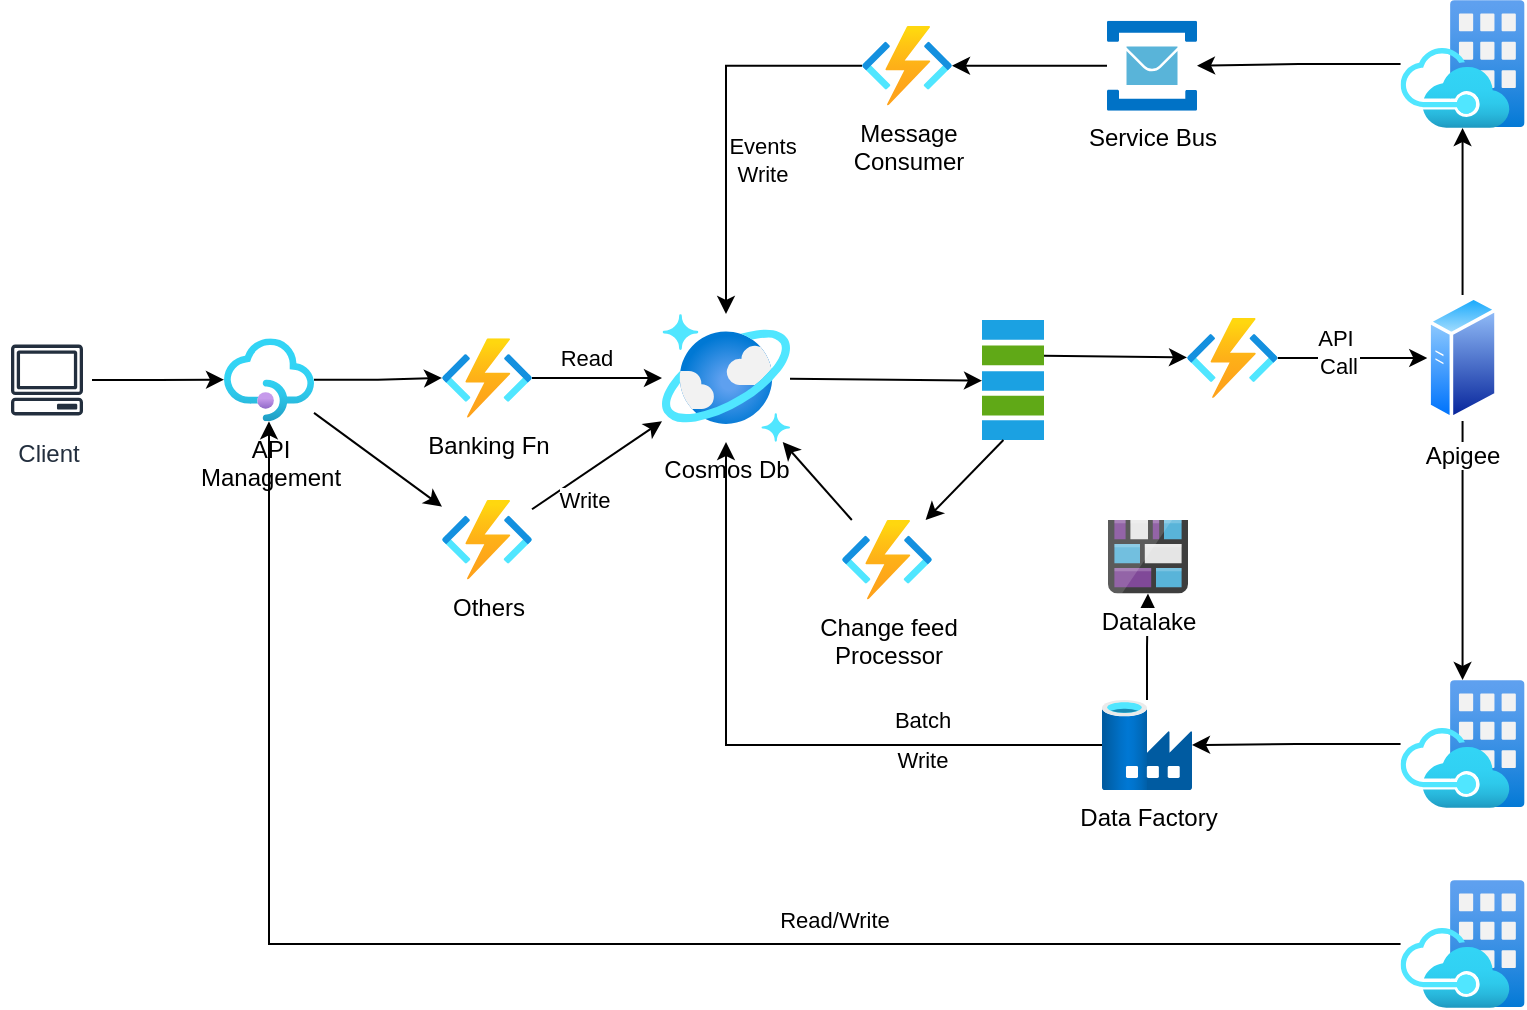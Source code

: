 <mxfile version="14.4.3"><diagram id="gjvZ4gOpl2NELNdTMGmE" name="Page-1"><mxGraphModel dx="1424" dy="718" grid="1" gridSize="10" guides="1" tooltips="1" connect="1" arrows="1" fold="1" page="1" pageScale="1" pageWidth="827" pageHeight="1169" math="0" shadow="0"><root><mxCell id="0"/><mxCell id="1" parent="0"/><mxCell id="oMFMiWhIfmU4jBjoLOnd-13" style="edgeStyle=orthogonalEdgeStyle;rounded=0;orthogonalLoop=1;jettySize=auto;html=1;" edge="1" parent="1" source="oMFMiWhIfmU4jBjoLOnd-1" target="oMFMiWhIfmU4jBjoLOnd-2"><mxGeometry relative="1" as="geometry"/></mxCell><mxCell id="oMFMiWhIfmU4jBjoLOnd-58" style="rounded=0;orthogonalLoop=1;jettySize=auto;html=1;" edge="1" parent="1" source="oMFMiWhIfmU4jBjoLOnd-1" target="oMFMiWhIfmU4jBjoLOnd-55"><mxGeometry relative="1" as="geometry"/></mxCell><mxCell id="oMFMiWhIfmU4jBjoLOnd-1" value="API&lt;br&gt;Management" style="aspect=fixed;html=1;points=[];align=center;image;fontSize=12;image=img/lib/azure2/integration/API_Management_Services.svg;" vertex="1" parent="1"><mxGeometry x="131" y="199.14" width="45" height="41.54" as="geometry"/></mxCell><mxCell id="oMFMiWhIfmU4jBjoLOnd-14" style="edgeStyle=orthogonalEdgeStyle;rounded=0;orthogonalLoop=1;jettySize=auto;html=1;" edge="1" parent="1" source="oMFMiWhIfmU4jBjoLOnd-2" target="oMFMiWhIfmU4jBjoLOnd-3"><mxGeometry relative="1" as="geometry"/></mxCell><mxCell id="oMFMiWhIfmU4jBjoLOnd-50" value="Read" style="edgeLabel;html=1;align=center;verticalAlign=middle;resizable=0;points=[];" vertex="1" connectable="0" parent="oMFMiWhIfmU4jBjoLOnd-14"><mxGeometry x="-0.169" y="2" relative="1" as="geometry"><mxPoint y="-8" as="offset"/></mxGeometry></mxCell><mxCell id="oMFMiWhIfmU4jBjoLOnd-2" value="Banking Fn" style="aspect=fixed;html=1;points=[];align=center;image;fontSize=12;image=img/lib/azure2/compute/Function_Apps.svg;" vertex="1" parent="1"><mxGeometry x="240" y="199.14" width="45" height="39.71" as="geometry"/></mxCell><mxCell id="oMFMiWhIfmU4jBjoLOnd-48" style="edgeStyle=none;rounded=0;orthogonalLoop=1;jettySize=auto;html=1;" edge="1" parent="1" source="oMFMiWhIfmU4jBjoLOnd-3" target="oMFMiWhIfmU4jBjoLOnd-28"><mxGeometry relative="1" as="geometry"/></mxCell><mxCell id="oMFMiWhIfmU4jBjoLOnd-3" value="Cosmos Db" style="aspect=fixed;html=1;points=[];align=center;image;fontSize=12;image=img/lib/azure2/databases/Azure_Cosmos_DB.svg;" vertex="1" parent="1"><mxGeometry x="350" y="187" width="64" height="64" as="geometry"/></mxCell><mxCell id="oMFMiWhIfmU4jBjoLOnd-9" style="edgeStyle=orthogonalEdgeStyle;rounded=0;orthogonalLoop=1;jettySize=auto;html=1;" edge="1" parent="1" source="oMFMiWhIfmU4jBjoLOnd-4" target="oMFMiWhIfmU4jBjoLOnd-3"><mxGeometry relative="1" as="geometry"/></mxCell><mxCell id="oMFMiWhIfmU4jBjoLOnd-44" value="Batch" style="edgeLabel;html=1;align=center;verticalAlign=middle;resizable=0;points=[];" vertex="1" connectable="0" parent="oMFMiWhIfmU4jBjoLOnd-9"><mxGeometry x="-0.471" y="1" relative="1" as="geometry"><mxPoint y="-13.5" as="offset"/></mxGeometry></mxCell><mxCell id="oMFMiWhIfmU4jBjoLOnd-51" value="Write" style="edgeLabel;html=1;align=center;verticalAlign=middle;resizable=0;points=[];" vertex="1" connectable="0" parent="oMFMiWhIfmU4jBjoLOnd-9"><mxGeometry x="-0.164" y="-1" relative="1" as="geometry"><mxPoint x="52" y="8.5" as="offset"/></mxGeometry></mxCell><mxCell id="oMFMiWhIfmU4jBjoLOnd-22" style="edgeStyle=orthogonalEdgeStyle;rounded=0;orthogonalLoop=1;jettySize=auto;html=1;" edge="1" parent="1" source="oMFMiWhIfmU4jBjoLOnd-4" target="oMFMiWhIfmU4jBjoLOnd-21"><mxGeometry relative="1" as="geometry"/></mxCell><mxCell id="oMFMiWhIfmU4jBjoLOnd-4" value="Data Factory" style="aspect=fixed;html=1;points=[];align=center;image;fontSize=12;image=img/lib/azure2/databases/Data_Factory.svg;" vertex="1" parent="1"><mxGeometry x="570" y="380" width="45" height="45" as="geometry"/></mxCell><mxCell id="oMFMiWhIfmU4jBjoLOnd-16" style="edgeStyle=orthogonalEdgeStyle;rounded=0;orthogonalLoop=1;jettySize=auto;html=1;" edge="1" parent="1" source="oMFMiWhIfmU4jBjoLOnd-5" target="oMFMiWhIfmU4jBjoLOnd-10"><mxGeometry relative="1" as="geometry"/></mxCell><mxCell id="oMFMiWhIfmU4jBjoLOnd-5" value="Service Bus" style="aspect=fixed;html=1;points=[];align=center;image;fontSize=12;image=img/lib/mscae/Service_Bus.svg;" vertex="1" parent="1"><mxGeometry x="572.5" y="40.36" width="45" height="45" as="geometry"/></mxCell><mxCell id="oMFMiWhIfmU4jBjoLOnd-18" style="edgeStyle=orthogonalEdgeStyle;rounded=0;orthogonalLoop=1;jettySize=auto;html=1;" edge="1" parent="1" source="oMFMiWhIfmU4jBjoLOnd-6" target="oMFMiWhIfmU4jBjoLOnd-4"><mxGeometry relative="1" as="geometry"/></mxCell><mxCell id="oMFMiWhIfmU4jBjoLOnd-6" value="" style="aspect=fixed;html=1;points=[];align=center;image;fontSize=12;image=img/lib/azure2/azure_stack/Azure_Stack.svg;" vertex="1" parent="1"><mxGeometry x="719.28" y="370" width="62" height="64" as="geometry"/></mxCell><mxCell id="oMFMiWhIfmU4jBjoLOnd-12" style="edgeStyle=orthogonalEdgeStyle;rounded=0;orthogonalLoop=1;jettySize=auto;html=1;" edge="1" parent="1" source="oMFMiWhIfmU4jBjoLOnd-7" target="oMFMiWhIfmU4jBjoLOnd-1"><mxGeometry relative="1" as="geometry"/></mxCell><mxCell id="oMFMiWhIfmU4jBjoLOnd-7" value="Client" style="outlineConnect=0;fontColor=#232F3E;gradientColor=none;strokeColor=#232F3E;fillColor=#ffffff;dashed=0;verticalLabelPosition=bottom;verticalAlign=top;align=center;html=1;fontSize=12;fontStyle=0;aspect=fixed;shape=mxgraph.aws4.resourceIcon;resIcon=mxgraph.aws4.client;" vertex="1" parent="1"><mxGeometry x="20" y="197.5" width="45" height="45" as="geometry"/></mxCell><mxCell id="oMFMiWhIfmU4jBjoLOnd-15" style="edgeStyle=orthogonalEdgeStyle;rounded=0;orthogonalLoop=1;jettySize=auto;html=1;" edge="1" parent="1" source="oMFMiWhIfmU4jBjoLOnd-8" target="oMFMiWhIfmU4jBjoLOnd-5"><mxGeometry relative="1" as="geometry"/></mxCell><mxCell id="oMFMiWhIfmU4jBjoLOnd-8" value="" style="aspect=fixed;html=1;points=[];align=center;image;fontSize=12;image=img/lib/azure2/azure_stack/Azure_Stack.svg;" vertex="1" parent="1"><mxGeometry x="719.28" y="30" width="62" height="64" as="geometry"/></mxCell><mxCell id="oMFMiWhIfmU4jBjoLOnd-11" style="edgeStyle=orthogonalEdgeStyle;rounded=0;orthogonalLoop=1;jettySize=auto;html=1;" edge="1" parent="1" source="oMFMiWhIfmU4jBjoLOnd-10" target="oMFMiWhIfmU4jBjoLOnd-3"><mxGeometry relative="1" as="geometry"/></mxCell><mxCell id="oMFMiWhIfmU4jBjoLOnd-49" value="Events&lt;br&gt;Write" style="edgeLabel;html=1;align=center;verticalAlign=middle;resizable=0;points=[];" vertex="1" connectable="0" parent="oMFMiWhIfmU4jBjoLOnd-11"><mxGeometry x="0.053" y="3" relative="1" as="geometry"><mxPoint x="15" y="14.1" as="offset"/></mxGeometry></mxCell><mxCell id="oMFMiWhIfmU4jBjoLOnd-10" value="Message&lt;br&gt;Consumer" style="aspect=fixed;html=1;points=[];align=center;image;fontSize=12;image=img/lib/azure2/compute/Function_Apps.svg;" vertex="1" parent="1"><mxGeometry x="450" y="43" width="45" height="39.71" as="geometry"/></mxCell><mxCell id="oMFMiWhIfmU4jBjoLOnd-21" value="Datalake" style="aspect=fixed;html=1;points=[];align=center;image;fontSize=12;image=img/lib/mscae/Blog_Storage.svg;" vertex="1" parent="1"><mxGeometry x="573" y="290" width="40" height="36.8" as="geometry"/></mxCell><mxCell id="oMFMiWhIfmU4jBjoLOnd-36" style="rounded=0;orthogonalLoop=1;jettySize=auto;html=1;" edge="1" parent="1" source="oMFMiWhIfmU4jBjoLOnd-24" target="oMFMiWhIfmU4jBjoLOnd-37"><mxGeometry relative="1" as="geometry"><mxPoint x="720" y="192" as="targetPoint"/></mxGeometry></mxCell><mxCell id="oMFMiWhIfmU4jBjoLOnd-46" value="API&amp;nbsp;&lt;br&gt;Call" style="edgeLabel;html=1;align=center;verticalAlign=middle;resizable=0;points=[];" vertex="1" connectable="0" parent="oMFMiWhIfmU4jBjoLOnd-36"><mxGeometry x="-0.207" y="3" relative="1" as="geometry"><mxPoint as="offset"/></mxGeometry></mxCell><mxCell id="oMFMiWhIfmU4jBjoLOnd-24" value="" style="aspect=fixed;html=1;points=[];align=center;image;fontSize=12;image=img/lib/azure2/compute/Function_Apps.svg;" vertex="1" parent="1"><mxGeometry x="612.5" y="189" width="45.33" height="40" as="geometry"/></mxCell><mxCell id="oMFMiWhIfmU4jBjoLOnd-32" value="" style="group" vertex="1" connectable="0" parent="1"><mxGeometry x="510" y="190" width="31" height="60" as="geometry"/></mxCell><mxCell id="oMFMiWhIfmU4jBjoLOnd-27" value="" style="verticalLabelPosition=bottom;verticalAlign=top;html=1;shape=mxgraph.basic.rect;fillColor2=none;strokeWidth=1;size=20;indent=5;fillColor=#1ba1e2;fontColor=#ffffff;strokeColor=none;" vertex="1" parent="oMFMiWhIfmU4jBjoLOnd-32"><mxGeometry width="31" height="9.836" as="geometry"/></mxCell><mxCell id="oMFMiWhIfmU4jBjoLOnd-28" value="Change Deed" style="verticalLabelPosition=bottom;verticalAlign=top;html=1;shape=mxgraph.basic.rect;fillColor2=none;strokeWidth=1;size=20;indent=5;fillColor=#1ba1e2;fontColor=#ffffff;strokeColor=none;" vertex="1" parent="oMFMiWhIfmU4jBjoLOnd-32"><mxGeometry y="25.574" width="31" height="9.836" as="geometry"/></mxCell><mxCell id="oMFMiWhIfmU4jBjoLOnd-29" value="" style="verticalLabelPosition=bottom;verticalAlign=top;html=1;shape=mxgraph.basic.rect;fillColor2=none;strokeWidth=1;size=20;indent=5;fillColor=#1ba1e2;fontColor=#ffffff;strokeColor=none;" vertex="1" parent="oMFMiWhIfmU4jBjoLOnd-32"><mxGeometry y="50.164" width="31" height="9.836" as="geometry"/></mxCell><mxCell id="oMFMiWhIfmU4jBjoLOnd-30" value="" style="verticalLabelPosition=bottom;verticalAlign=top;html=1;shape=mxgraph.basic.rect;fillColor2=none;strokeWidth=1;size=20;indent=5;fillColor=#60a917;fontColor=#ffffff;strokeColor=none;" vertex="1" parent="oMFMiWhIfmU4jBjoLOnd-32"><mxGeometry y="37.869" width="31" height="9.836" as="geometry"/></mxCell><mxCell id="oMFMiWhIfmU4jBjoLOnd-31" value="" style="verticalLabelPosition=bottom;verticalAlign=top;html=1;shape=mxgraph.basic.rect;fillColor2=none;strokeWidth=1;size=20;indent=5;fillColor=#60a917;fontColor=#ffffff;strokeColor=none;" vertex="1" parent="oMFMiWhIfmU4jBjoLOnd-32"><mxGeometry y="12.787" width="31" height="9.836" as="geometry"/></mxCell><mxCell id="oMFMiWhIfmU4jBjoLOnd-38" style="edgeStyle=none;rounded=0;orthogonalLoop=1;jettySize=auto;html=1;" edge="1" parent="1" source="oMFMiWhIfmU4jBjoLOnd-37" target="oMFMiWhIfmU4jBjoLOnd-8"><mxGeometry relative="1" as="geometry"/></mxCell><mxCell id="oMFMiWhIfmU4jBjoLOnd-39" style="edgeStyle=none;rounded=0;orthogonalLoop=1;jettySize=auto;html=1;" edge="1" parent="1" source="oMFMiWhIfmU4jBjoLOnd-37" target="oMFMiWhIfmU4jBjoLOnd-6"><mxGeometry relative="1" as="geometry"/></mxCell><mxCell id="oMFMiWhIfmU4jBjoLOnd-37" value="Apigee" style="aspect=fixed;perimeter=ellipsePerimeter;html=1;align=center;shadow=0;dashed=0;spacingTop=3;image;image=img/lib/active_directory/generic_server.svg;" vertex="1" parent="1"><mxGeometry x="732.64" y="177.5" width="35.28" height="63" as="geometry"/></mxCell><mxCell id="oMFMiWhIfmU4jBjoLOnd-42" style="rounded=0;orthogonalLoop=1;jettySize=auto;html=1;" edge="1" parent="1" source="oMFMiWhIfmU4jBjoLOnd-40" target="oMFMiWhIfmU4jBjoLOnd-3"><mxGeometry relative="1" as="geometry"/></mxCell><mxCell id="oMFMiWhIfmU4jBjoLOnd-40" value="Change feed&lt;br&gt;Processor" style="aspect=fixed;html=1;points=[];align=center;image;fontSize=12;image=img/lib/azure2/compute/Function_Apps.svg;" vertex="1" parent="1"><mxGeometry x="440" y="290" width="45" height="39.71" as="geometry"/></mxCell><mxCell id="oMFMiWhIfmU4jBjoLOnd-41" style="rounded=0;orthogonalLoop=1;jettySize=auto;html=1;" edge="1" parent="1" source="oMFMiWhIfmU4jBjoLOnd-29" target="oMFMiWhIfmU4jBjoLOnd-40"><mxGeometry relative="1" as="geometry"/></mxCell><mxCell id="oMFMiWhIfmU4jBjoLOnd-47" style="edgeStyle=none;rounded=0;orthogonalLoop=1;jettySize=auto;html=1;" edge="1" parent="1" source="oMFMiWhIfmU4jBjoLOnd-31" target="oMFMiWhIfmU4jBjoLOnd-24"><mxGeometry relative="1" as="geometry"/></mxCell><mxCell id="oMFMiWhIfmU4jBjoLOnd-53" style="edgeStyle=orthogonalEdgeStyle;rounded=0;orthogonalLoop=1;jettySize=auto;html=1;" edge="1" parent="1" source="oMFMiWhIfmU4jBjoLOnd-52" target="oMFMiWhIfmU4jBjoLOnd-1"><mxGeometry relative="1" as="geometry"/></mxCell><mxCell id="oMFMiWhIfmU4jBjoLOnd-54" value="Read/Write" style="edgeLabel;html=1;align=center;verticalAlign=middle;resizable=0;points=[];" vertex="1" connectable="0" parent="oMFMiWhIfmU4jBjoLOnd-53"><mxGeometry x="-0.313" relative="1" as="geometry"><mxPoint y="-12" as="offset"/></mxGeometry></mxCell><mxCell id="oMFMiWhIfmU4jBjoLOnd-52" value="" style="aspect=fixed;html=1;points=[];align=center;image;fontSize=12;image=img/lib/azure2/azure_stack/Azure_Stack.svg;" vertex="1" parent="1"><mxGeometry x="719.28" y="470.0" width="62" height="64" as="geometry"/></mxCell><mxCell id="oMFMiWhIfmU4jBjoLOnd-59" style="edgeStyle=none;rounded=0;orthogonalLoop=1;jettySize=auto;html=1;" edge="1" parent="1" source="oMFMiWhIfmU4jBjoLOnd-55" target="oMFMiWhIfmU4jBjoLOnd-3"><mxGeometry relative="1" as="geometry"/></mxCell><mxCell id="oMFMiWhIfmU4jBjoLOnd-60" value="Write" style="edgeLabel;html=1;align=center;verticalAlign=middle;resizable=0;points=[];" vertex="1" connectable="0" parent="oMFMiWhIfmU4jBjoLOnd-59"><mxGeometry x="-0.482" y="1" relative="1" as="geometry"><mxPoint x="9" y="7.4" as="offset"/></mxGeometry></mxCell><mxCell id="oMFMiWhIfmU4jBjoLOnd-55" value="Others" style="aspect=fixed;html=1;points=[];align=center;image;fontSize=12;image=img/lib/azure2/compute/Function_Apps.svg;" vertex="1" parent="1"><mxGeometry x="240" y="280" width="45" height="39.71" as="geometry"/></mxCell></root></mxGraphModel></diagram></mxfile>